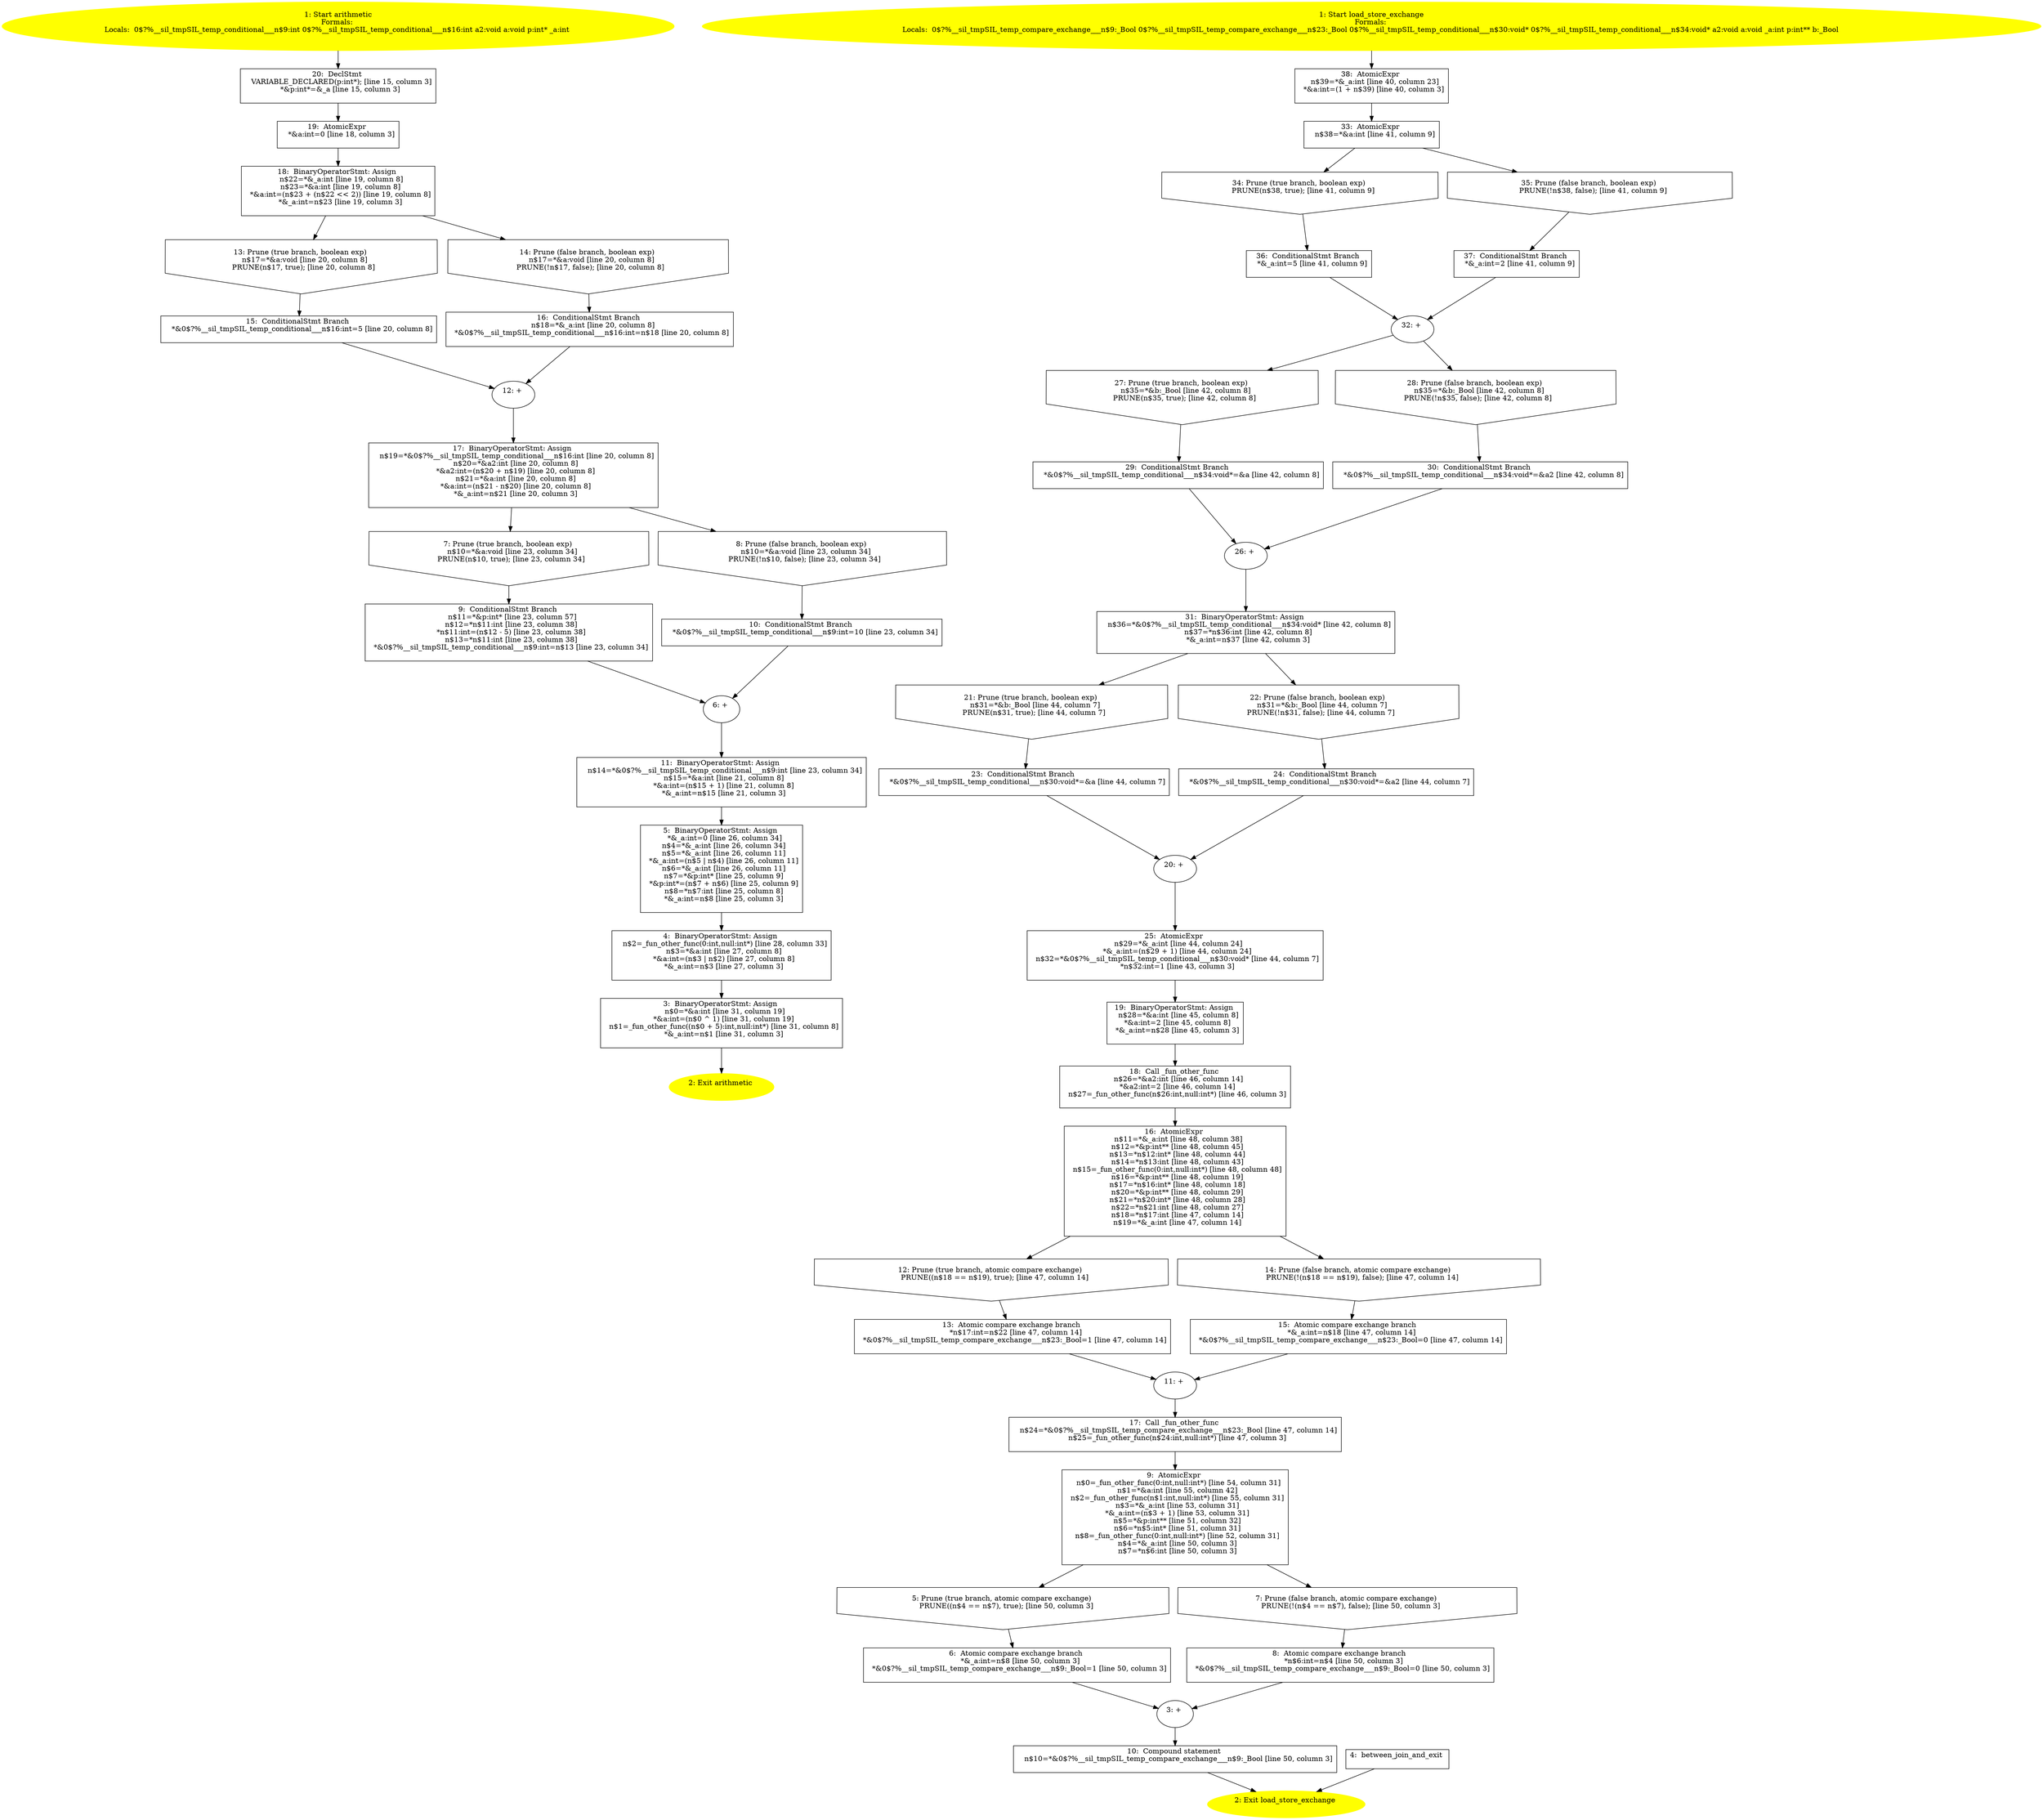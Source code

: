 /* @generated */
digraph cfg {
"arithmetic.26e816805c2eb54063da29d3d21a3641_1" [label="1: Start arithmetic\nFormals: \nLocals:  0$?%__sil_tmpSIL_temp_conditional___n$9:int 0$?%__sil_tmpSIL_temp_conditional___n$16:int a2:void a:void p:int* _a:int \n  " color=yellow style=filled]
	

	 "arithmetic.26e816805c2eb54063da29d3d21a3641_1" -> "arithmetic.26e816805c2eb54063da29d3d21a3641_20" ;
"arithmetic.26e816805c2eb54063da29d3d21a3641_2" [label="2: Exit arithmetic \n  " color=yellow style=filled]
	

"arithmetic.26e816805c2eb54063da29d3d21a3641_3" [label="3:  BinaryOperatorStmt: Assign \n   n$0=*&a:int [line 31, column 19]\n  *&a:int=(n$0 ^ 1) [line 31, column 19]\n  n$1=_fun_other_func((n$0 + 5):int,null:int*) [line 31, column 8]\n  *&_a:int=n$1 [line 31, column 3]\n " shape="box"]
	

	 "arithmetic.26e816805c2eb54063da29d3d21a3641_3" -> "arithmetic.26e816805c2eb54063da29d3d21a3641_2" ;
"arithmetic.26e816805c2eb54063da29d3d21a3641_4" [label="4:  BinaryOperatorStmt: Assign \n   n$2=_fun_other_func(0:int,null:int*) [line 28, column 33]\n  n$3=*&a:int [line 27, column 8]\n  *&a:int=(n$3 | n$2) [line 27, column 8]\n  *&_a:int=n$3 [line 27, column 3]\n " shape="box"]
	

	 "arithmetic.26e816805c2eb54063da29d3d21a3641_4" -> "arithmetic.26e816805c2eb54063da29d3d21a3641_3" ;
"arithmetic.26e816805c2eb54063da29d3d21a3641_5" [label="5:  BinaryOperatorStmt: Assign \n   *&_a:int=0 [line 26, column 34]\n  n$4=*&_a:int [line 26, column 34]\n  n$5=*&_a:int [line 26, column 11]\n  *&_a:int=(n$5 | n$4) [line 26, column 11]\n  n$6=*&_a:int [line 26, column 11]\n  n$7=*&p:int* [line 25, column 9]\n  *&p:int*=(n$7 + n$6) [line 25, column 9]\n  n$8=*n$7:int [line 25, column 8]\n  *&_a:int=n$8 [line 25, column 3]\n " shape="box"]
	

	 "arithmetic.26e816805c2eb54063da29d3d21a3641_5" -> "arithmetic.26e816805c2eb54063da29d3d21a3641_4" ;
"arithmetic.26e816805c2eb54063da29d3d21a3641_6" [label="6: + \n  " ]
	

	 "arithmetic.26e816805c2eb54063da29d3d21a3641_6" -> "arithmetic.26e816805c2eb54063da29d3d21a3641_11" ;
"arithmetic.26e816805c2eb54063da29d3d21a3641_7" [label="7: Prune (true branch, boolean exp) \n   n$10=*&a:void [line 23, column 34]\n  PRUNE(n$10, true); [line 23, column 34]\n " shape="invhouse"]
	

	 "arithmetic.26e816805c2eb54063da29d3d21a3641_7" -> "arithmetic.26e816805c2eb54063da29d3d21a3641_9" ;
"arithmetic.26e816805c2eb54063da29d3d21a3641_8" [label="8: Prune (false branch, boolean exp) \n   n$10=*&a:void [line 23, column 34]\n  PRUNE(!n$10, false); [line 23, column 34]\n " shape="invhouse"]
	

	 "arithmetic.26e816805c2eb54063da29d3d21a3641_8" -> "arithmetic.26e816805c2eb54063da29d3d21a3641_10" ;
"arithmetic.26e816805c2eb54063da29d3d21a3641_9" [label="9:  ConditionalStmt Branch \n   n$11=*&p:int* [line 23, column 57]\n  n$12=*n$11:int [line 23, column 38]\n  *n$11:int=(n$12 - 5) [line 23, column 38]\n  n$13=*n$11:int [line 23, column 38]\n  *&0$?%__sil_tmpSIL_temp_conditional___n$9:int=n$13 [line 23, column 34]\n " shape="box"]
	

	 "arithmetic.26e816805c2eb54063da29d3d21a3641_9" -> "arithmetic.26e816805c2eb54063da29d3d21a3641_6" ;
"arithmetic.26e816805c2eb54063da29d3d21a3641_10" [label="10:  ConditionalStmt Branch \n   *&0$?%__sil_tmpSIL_temp_conditional___n$9:int=10 [line 23, column 34]\n " shape="box"]
	

	 "arithmetic.26e816805c2eb54063da29d3d21a3641_10" -> "arithmetic.26e816805c2eb54063da29d3d21a3641_6" ;
"arithmetic.26e816805c2eb54063da29d3d21a3641_11" [label="11:  BinaryOperatorStmt: Assign \n   n$14=*&0$?%__sil_tmpSIL_temp_conditional___n$9:int [line 23, column 34]\n  n$15=*&a:int [line 21, column 8]\n  *&a:int=(n$15 + 1) [line 21, column 8]\n  *&_a:int=n$15 [line 21, column 3]\n " shape="box"]
	

	 "arithmetic.26e816805c2eb54063da29d3d21a3641_11" -> "arithmetic.26e816805c2eb54063da29d3d21a3641_5" ;
"arithmetic.26e816805c2eb54063da29d3d21a3641_12" [label="12: + \n  " ]
	

	 "arithmetic.26e816805c2eb54063da29d3d21a3641_12" -> "arithmetic.26e816805c2eb54063da29d3d21a3641_17" ;
"arithmetic.26e816805c2eb54063da29d3d21a3641_13" [label="13: Prune (true branch, boolean exp) \n   n$17=*&a:void [line 20, column 8]\n  PRUNE(n$17, true); [line 20, column 8]\n " shape="invhouse"]
	

	 "arithmetic.26e816805c2eb54063da29d3d21a3641_13" -> "arithmetic.26e816805c2eb54063da29d3d21a3641_15" ;
"arithmetic.26e816805c2eb54063da29d3d21a3641_14" [label="14: Prune (false branch, boolean exp) \n   n$17=*&a:void [line 20, column 8]\n  PRUNE(!n$17, false); [line 20, column 8]\n " shape="invhouse"]
	

	 "arithmetic.26e816805c2eb54063da29d3d21a3641_14" -> "arithmetic.26e816805c2eb54063da29d3d21a3641_16" ;
"arithmetic.26e816805c2eb54063da29d3d21a3641_15" [label="15:  ConditionalStmt Branch \n   *&0$?%__sil_tmpSIL_temp_conditional___n$16:int=5 [line 20, column 8]\n " shape="box"]
	

	 "arithmetic.26e816805c2eb54063da29d3d21a3641_15" -> "arithmetic.26e816805c2eb54063da29d3d21a3641_12" ;
"arithmetic.26e816805c2eb54063da29d3d21a3641_16" [label="16:  ConditionalStmt Branch \n   n$18=*&_a:int [line 20, column 8]\n  *&0$?%__sil_tmpSIL_temp_conditional___n$16:int=n$18 [line 20, column 8]\n " shape="box"]
	

	 "arithmetic.26e816805c2eb54063da29d3d21a3641_16" -> "arithmetic.26e816805c2eb54063da29d3d21a3641_12" ;
"arithmetic.26e816805c2eb54063da29d3d21a3641_17" [label="17:  BinaryOperatorStmt: Assign \n   n$19=*&0$?%__sil_tmpSIL_temp_conditional___n$16:int [line 20, column 8]\n  n$20=*&a2:int [line 20, column 8]\n  *&a2:int=(n$20 + n$19) [line 20, column 8]\n  n$21=*&a:int [line 20, column 8]\n  *&a:int=(n$21 - n$20) [line 20, column 8]\n  *&_a:int=n$21 [line 20, column 3]\n " shape="box"]
	

	 "arithmetic.26e816805c2eb54063da29d3d21a3641_17" -> "arithmetic.26e816805c2eb54063da29d3d21a3641_7" ;
	 "arithmetic.26e816805c2eb54063da29d3d21a3641_17" -> "arithmetic.26e816805c2eb54063da29d3d21a3641_8" ;
"arithmetic.26e816805c2eb54063da29d3d21a3641_18" [label="18:  BinaryOperatorStmt: Assign \n   n$22=*&_a:int [line 19, column 8]\n  n$23=*&a:int [line 19, column 8]\n  *&a:int=(n$23 + (n$22 << 2)) [line 19, column 8]\n  *&_a:int=n$23 [line 19, column 3]\n " shape="box"]
	

	 "arithmetic.26e816805c2eb54063da29d3d21a3641_18" -> "arithmetic.26e816805c2eb54063da29d3d21a3641_13" ;
	 "arithmetic.26e816805c2eb54063da29d3d21a3641_18" -> "arithmetic.26e816805c2eb54063da29d3d21a3641_14" ;
"arithmetic.26e816805c2eb54063da29d3d21a3641_19" [label="19:  AtomicExpr \n   *&a:int=0 [line 18, column 3]\n " shape="box"]
	

	 "arithmetic.26e816805c2eb54063da29d3d21a3641_19" -> "arithmetic.26e816805c2eb54063da29d3d21a3641_18" ;
"arithmetic.26e816805c2eb54063da29d3d21a3641_20" [label="20:  DeclStmt \n   VARIABLE_DECLARED(p:int*); [line 15, column 3]\n  *&p:int*=&_a [line 15, column 3]\n " shape="box"]
	

	 "arithmetic.26e816805c2eb54063da29d3d21a3641_20" -> "arithmetic.26e816805c2eb54063da29d3d21a3641_19" ;
"load_store_exchange.3da178fb2a20c1b276e1502becee6b78_1" [label="1: Start load_store_exchange\nFormals: \nLocals:  0$?%__sil_tmpSIL_temp_compare_exchange___n$9:_Bool 0$?%__sil_tmpSIL_temp_compare_exchange___n$23:_Bool 0$?%__sil_tmpSIL_temp_conditional___n$30:void* 0$?%__sil_tmpSIL_temp_conditional___n$34:void* a2:void a:void _a:int p:int** b:_Bool \n  " color=yellow style=filled]
	

	 "load_store_exchange.3da178fb2a20c1b276e1502becee6b78_1" -> "load_store_exchange.3da178fb2a20c1b276e1502becee6b78_38" ;
"load_store_exchange.3da178fb2a20c1b276e1502becee6b78_2" [label="2: Exit load_store_exchange \n  " color=yellow style=filled]
	

"load_store_exchange.3da178fb2a20c1b276e1502becee6b78_3" [label="3: + \n  " ]
	

	 "load_store_exchange.3da178fb2a20c1b276e1502becee6b78_3" -> "load_store_exchange.3da178fb2a20c1b276e1502becee6b78_10" ;
"load_store_exchange.3da178fb2a20c1b276e1502becee6b78_4" [label="4:  between_join_and_exit \n  " shape="box"]
	

	 "load_store_exchange.3da178fb2a20c1b276e1502becee6b78_4" -> "load_store_exchange.3da178fb2a20c1b276e1502becee6b78_2" ;
"load_store_exchange.3da178fb2a20c1b276e1502becee6b78_5" [label="5: Prune (true branch, atomic compare exchange) \n   PRUNE((n$4 == n$7), true); [line 50, column 3]\n " shape="invhouse"]
	

	 "load_store_exchange.3da178fb2a20c1b276e1502becee6b78_5" -> "load_store_exchange.3da178fb2a20c1b276e1502becee6b78_6" ;
"load_store_exchange.3da178fb2a20c1b276e1502becee6b78_6" [label="6:  Atomic compare exchange branch \n   *&_a:int=n$8 [line 50, column 3]\n  *&0$?%__sil_tmpSIL_temp_compare_exchange___n$9:_Bool=1 [line 50, column 3]\n " shape="box"]
	

	 "load_store_exchange.3da178fb2a20c1b276e1502becee6b78_6" -> "load_store_exchange.3da178fb2a20c1b276e1502becee6b78_3" ;
"load_store_exchange.3da178fb2a20c1b276e1502becee6b78_7" [label="7: Prune (false branch, atomic compare exchange) \n   PRUNE(!(n$4 == n$7), false); [line 50, column 3]\n " shape="invhouse"]
	

	 "load_store_exchange.3da178fb2a20c1b276e1502becee6b78_7" -> "load_store_exchange.3da178fb2a20c1b276e1502becee6b78_8" ;
"load_store_exchange.3da178fb2a20c1b276e1502becee6b78_8" [label="8:  Atomic compare exchange branch \n   *n$6:int=n$4 [line 50, column 3]\n  *&0$?%__sil_tmpSIL_temp_compare_exchange___n$9:_Bool=0 [line 50, column 3]\n " shape="box"]
	

	 "load_store_exchange.3da178fb2a20c1b276e1502becee6b78_8" -> "load_store_exchange.3da178fb2a20c1b276e1502becee6b78_3" ;
"load_store_exchange.3da178fb2a20c1b276e1502becee6b78_9" [label="9:  AtomicExpr \n   n$0=_fun_other_func(0:int,null:int*) [line 54, column 31]\n  n$1=*&a:int [line 55, column 42]\n  n$2=_fun_other_func(n$1:int,null:int*) [line 55, column 31]\n  n$3=*&_a:int [line 53, column 31]\n  *&_a:int=(n$3 + 1) [line 53, column 31]\n  n$5=*&p:int** [line 51, column 32]\n  n$6=*n$5:int* [line 51, column 31]\n  n$8=_fun_other_func(0:int,null:int*) [line 52, column 31]\n  n$4=*&_a:int [line 50, column 3]\n  n$7=*n$6:int [line 50, column 3]\n " shape="box"]
	

	 "load_store_exchange.3da178fb2a20c1b276e1502becee6b78_9" -> "load_store_exchange.3da178fb2a20c1b276e1502becee6b78_5" ;
	 "load_store_exchange.3da178fb2a20c1b276e1502becee6b78_9" -> "load_store_exchange.3da178fb2a20c1b276e1502becee6b78_7" ;
"load_store_exchange.3da178fb2a20c1b276e1502becee6b78_10" [label="10:  Compound statement \n   n$10=*&0$?%__sil_tmpSIL_temp_compare_exchange___n$9:_Bool [line 50, column 3]\n " shape="box"]
	

	 "load_store_exchange.3da178fb2a20c1b276e1502becee6b78_10" -> "load_store_exchange.3da178fb2a20c1b276e1502becee6b78_2" ;
"load_store_exchange.3da178fb2a20c1b276e1502becee6b78_11" [label="11: + \n  " ]
	

	 "load_store_exchange.3da178fb2a20c1b276e1502becee6b78_11" -> "load_store_exchange.3da178fb2a20c1b276e1502becee6b78_17" ;
"load_store_exchange.3da178fb2a20c1b276e1502becee6b78_12" [label="12: Prune (true branch, atomic compare exchange) \n   PRUNE((n$18 == n$19), true); [line 47, column 14]\n " shape="invhouse"]
	

	 "load_store_exchange.3da178fb2a20c1b276e1502becee6b78_12" -> "load_store_exchange.3da178fb2a20c1b276e1502becee6b78_13" ;
"load_store_exchange.3da178fb2a20c1b276e1502becee6b78_13" [label="13:  Atomic compare exchange branch \n   *n$17:int=n$22 [line 47, column 14]\n  *&0$?%__sil_tmpSIL_temp_compare_exchange___n$23:_Bool=1 [line 47, column 14]\n " shape="box"]
	

	 "load_store_exchange.3da178fb2a20c1b276e1502becee6b78_13" -> "load_store_exchange.3da178fb2a20c1b276e1502becee6b78_11" ;
"load_store_exchange.3da178fb2a20c1b276e1502becee6b78_14" [label="14: Prune (false branch, atomic compare exchange) \n   PRUNE(!(n$18 == n$19), false); [line 47, column 14]\n " shape="invhouse"]
	

	 "load_store_exchange.3da178fb2a20c1b276e1502becee6b78_14" -> "load_store_exchange.3da178fb2a20c1b276e1502becee6b78_15" ;
"load_store_exchange.3da178fb2a20c1b276e1502becee6b78_15" [label="15:  Atomic compare exchange branch \n   *&_a:int=n$18 [line 47, column 14]\n  *&0$?%__sil_tmpSIL_temp_compare_exchange___n$23:_Bool=0 [line 47, column 14]\n " shape="box"]
	

	 "load_store_exchange.3da178fb2a20c1b276e1502becee6b78_15" -> "load_store_exchange.3da178fb2a20c1b276e1502becee6b78_11" ;
"load_store_exchange.3da178fb2a20c1b276e1502becee6b78_16" [label="16:  AtomicExpr \n   n$11=*&_a:int [line 48, column 38]\n  n$12=*&p:int** [line 48, column 45]\n  n$13=*n$12:int* [line 48, column 44]\n  n$14=*n$13:int [line 48, column 43]\n  n$15=_fun_other_func(0:int,null:int*) [line 48, column 48]\n  n$16=*&p:int** [line 48, column 19]\n  n$17=*n$16:int* [line 48, column 18]\n  n$20=*&p:int** [line 48, column 29]\n  n$21=*n$20:int* [line 48, column 28]\n  n$22=*n$21:int [line 48, column 27]\n  n$18=*n$17:int [line 47, column 14]\n  n$19=*&_a:int [line 47, column 14]\n " shape="box"]
	

	 "load_store_exchange.3da178fb2a20c1b276e1502becee6b78_16" -> "load_store_exchange.3da178fb2a20c1b276e1502becee6b78_12" ;
	 "load_store_exchange.3da178fb2a20c1b276e1502becee6b78_16" -> "load_store_exchange.3da178fb2a20c1b276e1502becee6b78_14" ;
"load_store_exchange.3da178fb2a20c1b276e1502becee6b78_17" [label="17:  Call _fun_other_func \n   n$24=*&0$?%__sil_tmpSIL_temp_compare_exchange___n$23:_Bool [line 47, column 14]\n  n$25=_fun_other_func(n$24:int,null:int*) [line 47, column 3]\n " shape="box"]
	

	 "load_store_exchange.3da178fb2a20c1b276e1502becee6b78_17" -> "load_store_exchange.3da178fb2a20c1b276e1502becee6b78_9" ;
"load_store_exchange.3da178fb2a20c1b276e1502becee6b78_18" [label="18:  Call _fun_other_func \n   n$26=*&a2:int [line 46, column 14]\n  *&a2:int=2 [line 46, column 14]\n  n$27=_fun_other_func(n$26:int,null:int*) [line 46, column 3]\n " shape="box"]
	

	 "load_store_exchange.3da178fb2a20c1b276e1502becee6b78_18" -> "load_store_exchange.3da178fb2a20c1b276e1502becee6b78_16" ;
"load_store_exchange.3da178fb2a20c1b276e1502becee6b78_19" [label="19:  BinaryOperatorStmt: Assign \n   n$28=*&a:int [line 45, column 8]\n  *&a:int=2 [line 45, column 8]\n  *&_a:int=n$28 [line 45, column 3]\n " shape="box"]
	

	 "load_store_exchange.3da178fb2a20c1b276e1502becee6b78_19" -> "load_store_exchange.3da178fb2a20c1b276e1502becee6b78_18" ;
"load_store_exchange.3da178fb2a20c1b276e1502becee6b78_20" [label="20: + \n  " ]
	

	 "load_store_exchange.3da178fb2a20c1b276e1502becee6b78_20" -> "load_store_exchange.3da178fb2a20c1b276e1502becee6b78_25" ;
"load_store_exchange.3da178fb2a20c1b276e1502becee6b78_21" [label="21: Prune (true branch, boolean exp) \n   n$31=*&b:_Bool [line 44, column 7]\n  PRUNE(n$31, true); [line 44, column 7]\n " shape="invhouse"]
	

	 "load_store_exchange.3da178fb2a20c1b276e1502becee6b78_21" -> "load_store_exchange.3da178fb2a20c1b276e1502becee6b78_23" ;
"load_store_exchange.3da178fb2a20c1b276e1502becee6b78_22" [label="22: Prune (false branch, boolean exp) \n   n$31=*&b:_Bool [line 44, column 7]\n  PRUNE(!n$31, false); [line 44, column 7]\n " shape="invhouse"]
	

	 "load_store_exchange.3da178fb2a20c1b276e1502becee6b78_22" -> "load_store_exchange.3da178fb2a20c1b276e1502becee6b78_24" ;
"load_store_exchange.3da178fb2a20c1b276e1502becee6b78_23" [label="23:  ConditionalStmt Branch \n   *&0$?%__sil_tmpSIL_temp_conditional___n$30:void*=&a [line 44, column 7]\n " shape="box"]
	

	 "load_store_exchange.3da178fb2a20c1b276e1502becee6b78_23" -> "load_store_exchange.3da178fb2a20c1b276e1502becee6b78_20" ;
"load_store_exchange.3da178fb2a20c1b276e1502becee6b78_24" [label="24:  ConditionalStmt Branch \n   *&0$?%__sil_tmpSIL_temp_conditional___n$30:void*=&a2 [line 44, column 7]\n " shape="box"]
	

	 "load_store_exchange.3da178fb2a20c1b276e1502becee6b78_24" -> "load_store_exchange.3da178fb2a20c1b276e1502becee6b78_20" ;
"load_store_exchange.3da178fb2a20c1b276e1502becee6b78_25" [label="25:  AtomicExpr \n   n$29=*&_a:int [line 44, column 24]\n  *&_a:int=(n$29 + 1) [line 44, column 24]\n  n$32=*&0$?%__sil_tmpSIL_temp_conditional___n$30:void* [line 44, column 7]\n  *n$32:int=1 [line 43, column 3]\n " shape="box"]
	

	 "load_store_exchange.3da178fb2a20c1b276e1502becee6b78_25" -> "load_store_exchange.3da178fb2a20c1b276e1502becee6b78_19" ;
"load_store_exchange.3da178fb2a20c1b276e1502becee6b78_26" [label="26: + \n  " ]
	

	 "load_store_exchange.3da178fb2a20c1b276e1502becee6b78_26" -> "load_store_exchange.3da178fb2a20c1b276e1502becee6b78_31" ;
"load_store_exchange.3da178fb2a20c1b276e1502becee6b78_27" [label="27: Prune (true branch, boolean exp) \n   n$35=*&b:_Bool [line 42, column 8]\n  PRUNE(n$35, true); [line 42, column 8]\n " shape="invhouse"]
	

	 "load_store_exchange.3da178fb2a20c1b276e1502becee6b78_27" -> "load_store_exchange.3da178fb2a20c1b276e1502becee6b78_29" ;
"load_store_exchange.3da178fb2a20c1b276e1502becee6b78_28" [label="28: Prune (false branch, boolean exp) \n   n$35=*&b:_Bool [line 42, column 8]\n  PRUNE(!n$35, false); [line 42, column 8]\n " shape="invhouse"]
	

	 "load_store_exchange.3da178fb2a20c1b276e1502becee6b78_28" -> "load_store_exchange.3da178fb2a20c1b276e1502becee6b78_30" ;
"load_store_exchange.3da178fb2a20c1b276e1502becee6b78_29" [label="29:  ConditionalStmt Branch \n   *&0$?%__sil_tmpSIL_temp_conditional___n$34:void*=&a [line 42, column 8]\n " shape="box"]
	

	 "load_store_exchange.3da178fb2a20c1b276e1502becee6b78_29" -> "load_store_exchange.3da178fb2a20c1b276e1502becee6b78_26" ;
"load_store_exchange.3da178fb2a20c1b276e1502becee6b78_30" [label="30:  ConditionalStmt Branch \n   *&0$?%__sil_tmpSIL_temp_conditional___n$34:void*=&a2 [line 42, column 8]\n " shape="box"]
	

	 "load_store_exchange.3da178fb2a20c1b276e1502becee6b78_30" -> "load_store_exchange.3da178fb2a20c1b276e1502becee6b78_26" ;
"load_store_exchange.3da178fb2a20c1b276e1502becee6b78_31" [label="31:  BinaryOperatorStmt: Assign \n   n$36=*&0$?%__sil_tmpSIL_temp_conditional___n$34:void* [line 42, column 8]\n  n$37=*n$36:int [line 42, column 8]\n  *&_a:int=n$37 [line 42, column 3]\n " shape="box"]
	

	 "load_store_exchange.3da178fb2a20c1b276e1502becee6b78_31" -> "load_store_exchange.3da178fb2a20c1b276e1502becee6b78_21" ;
	 "load_store_exchange.3da178fb2a20c1b276e1502becee6b78_31" -> "load_store_exchange.3da178fb2a20c1b276e1502becee6b78_22" ;
"load_store_exchange.3da178fb2a20c1b276e1502becee6b78_32" [label="32: + \n  " ]
	

	 "load_store_exchange.3da178fb2a20c1b276e1502becee6b78_32" -> "load_store_exchange.3da178fb2a20c1b276e1502becee6b78_27" ;
	 "load_store_exchange.3da178fb2a20c1b276e1502becee6b78_32" -> "load_store_exchange.3da178fb2a20c1b276e1502becee6b78_28" ;
"load_store_exchange.3da178fb2a20c1b276e1502becee6b78_33" [label="33:  AtomicExpr \n   n$38=*&a:int [line 41, column 9]\n " shape="box"]
	

	 "load_store_exchange.3da178fb2a20c1b276e1502becee6b78_33" -> "load_store_exchange.3da178fb2a20c1b276e1502becee6b78_34" ;
	 "load_store_exchange.3da178fb2a20c1b276e1502becee6b78_33" -> "load_store_exchange.3da178fb2a20c1b276e1502becee6b78_35" ;
"load_store_exchange.3da178fb2a20c1b276e1502becee6b78_34" [label="34: Prune (true branch, boolean exp) \n   PRUNE(n$38, true); [line 41, column 9]\n " shape="invhouse"]
	

	 "load_store_exchange.3da178fb2a20c1b276e1502becee6b78_34" -> "load_store_exchange.3da178fb2a20c1b276e1502becee6b78_36" ;
"load_store_exchange.3da178fb2a20c1b276e1502becee6b78_35" [label="35: Prune (false branch, boolean exp) \n   PRUNE(!n$38, false); [line 41, column 9]\n " shape="invhouse"]
	

	 "load_store_exchange.3da178fb2a20c1b276e1502becee6b78_35" -> "load_store_exchange.3da178fb2a20c1b276e1502becee6b78_37" ;
"load_store_exchange.3da178fb2a20c1b276e1502becee6b78_36" [label="36:  ConditionalStmt Branch \n   *&_a:int=5 [line 41, column 9]\n " shape="box"]
	

	 "load_store_exchange.3da178fb2a20c1b276e1502becee6b78_36" -> "load_store_exchange.3da178fb2a20c1b276e1502becee6b78_32" ;
"load_store_exchange.3da178fb2a20c1b276e1502becee6b78_37" [label="37:  ConditionalStmt Branch \n   *&_a:int=2 [line 41, column 9]\n " shape="box"]
	

	 "load_store_exchange.3da178fb2a20c1b276e1502becee6b78_37" -> "load_store_exchange.3da178fb2a20c1b276e1502becee6b78_32" ;
"load_store_exchange.3da178fb2a20c1b276e1502becee6b78_38" [label="38:  AtomicExpr \n   n$39=*&_a:int [line 40, column 23]\n  *&a:int=(1 + n$39) [line 40, column 3]\n " shape="box"]
	

	 "load_store_exchange.3da178fb2a20c1b276e1502becee6b78_38" -> "load_store_exchange.3da178fb2a20c1b276e1502becee6b78_33" ;
}
